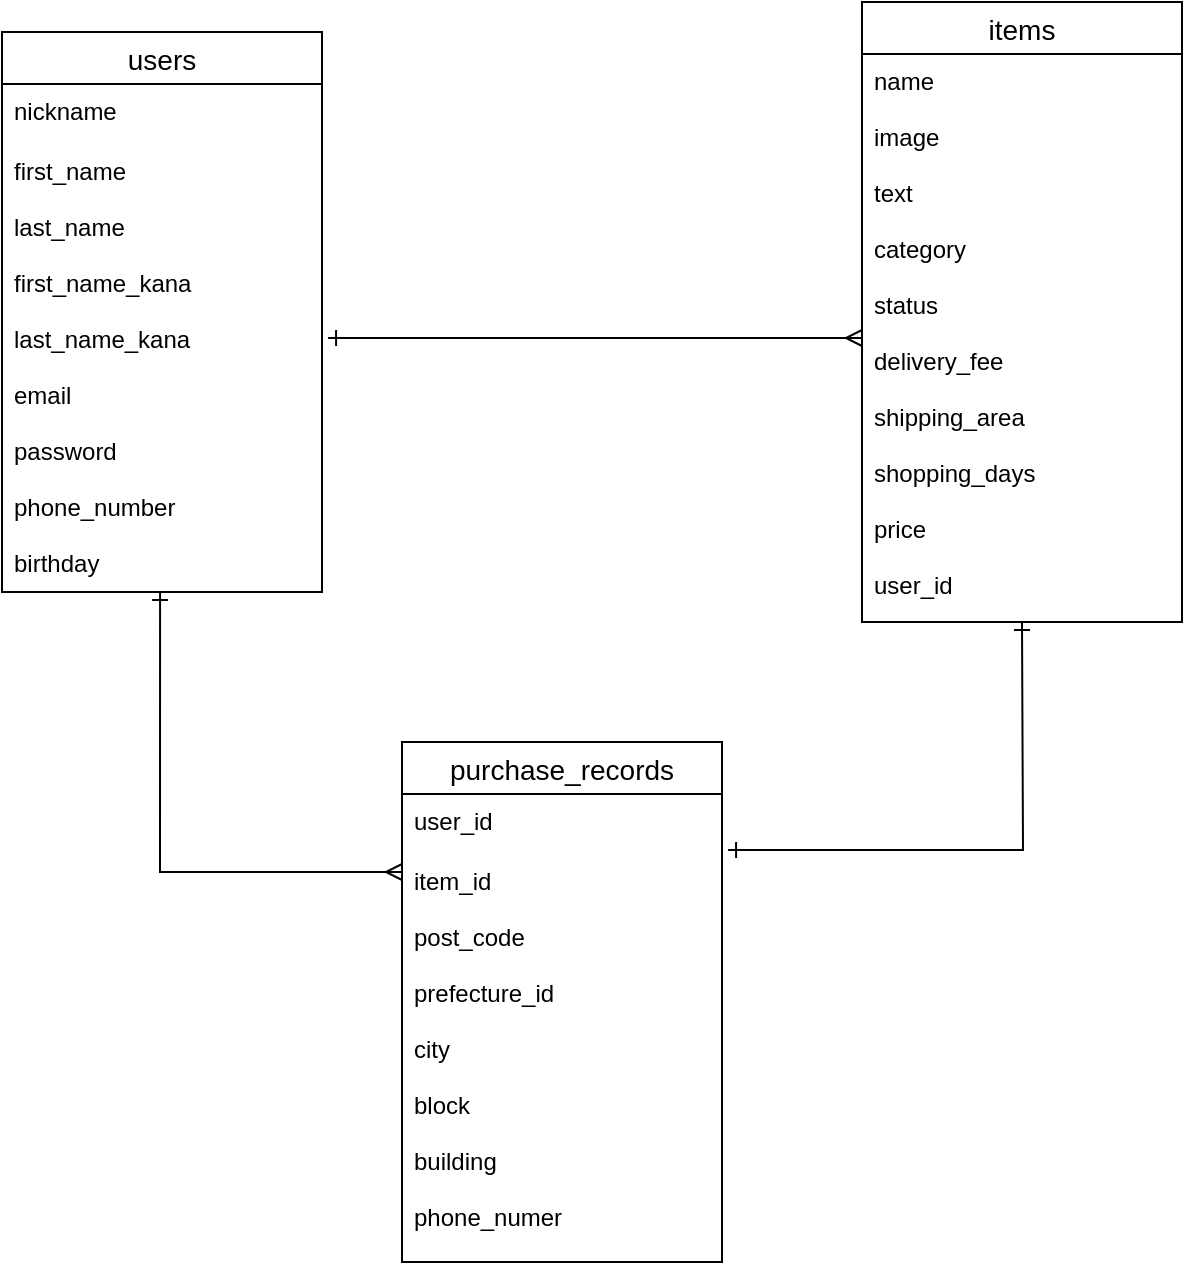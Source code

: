 <mxfile version="14.2.4" type="embed">
    <diagram id="RZbf-POsXc8__hC2hO_c" name="ページ1">
        <mxGraphModel dx="728" dy="565" grid="1" gridSize="10" guides="1" tooltips="1" connect="1" arrows="1" fold="1" page="0" pageScale="1" pageWidth="827" pageHeight="1169" math="0" shadow="0">
            <root>
                <mxCell id="0"/>
                <mxCell id="1" parent="0"/>
                <mxCell id="19" value="users" style="swimlane;fontStyle=0;childLayout=stackLayout;horizontal=1;startSize=26;horizontalStack=0;resizeParent=1;resizeParentMax=0;resizeLast=0;collapsible=1;marginBottom=0;align=center;fontSize=14;" parent="1" vertex="1">
                    <mxGeometry x="100" y="45" width="160" height="280" as="geometry"/>
                </mxCell>
                <mxCell id="20" value="nickname" style="text;strokeColor=none;fillColor=none;spacingLeft=4;spacingRight=4;overflow=hidden;rotatable=0;points=[[0,0.5],[1,0.5]];portConstraint=eastwest;fontSize=12;" parent="19" vertex="1">
                    <mxGeometry y="26" width="160" height="254" as="geometry"/>
                </mxCell>
                <mxCell id="76" value="items" style="swimlane;fontStyle=0;childLayout=stackLayout;horizontal=1;startSize=26;horizontalStack=0;resizeParent=1;resizeParentMax=0;resizeLast=0;collapsible=1;marginBottom=0;align=center;fontSize=14;" parent="1" vertex="1">
                    <mxGeometry x="530" y="30" width="160" height="310" as="geometry"/>
                </mxCell>
                <mxCell id="78" value="name&#10;&#10;image&#10;&#10;text&#10;&#10;category&#10;&#10;status&#10;&#10;delivery_fee&#10;&#10;shipping_area&#10;&#10;shopping_days&#10;&#10;price&#10;&#10;user_id&#10;&#10;&#10;&#10;&#10;&#10;&#10;&#10;&#10;&#10;" style="text;strokeColor=none;fillColor=none;spacingLeft=4;spacingRight=4;overflow=hidden;rotatable=0;points=[[0,0.5],[1,0.5]];portConstraint=eastwest;fontSize=12;" parent="76" vertex="1">
                    <mxGeometry y="26" width="160" height="284" as="geometry"/>
                </mxCell>
                <mxCell id="89" style="edgeStyle=orthogonalEdgeStyle;rounded=0;orthogonalLoop=1;jettySize=auto;html=1;exitX=1.019;exitY=0.933;exitDx=0;exitDy=0;startArrow=ERone;startFill=0;endArrow=ERone;endFill=0;strokeWidth=1;exitPerimeter=0;" parent="76" source="92" edge="1">
                    <mxGeometry relative="1" as="geometry">
                        <mxPoint x="80" y="310" as="targetPoint"/>
                        <mxPoint x="-70" y="441" as="sourcePoint"/>
                    </mxGeometry>
                </mxCell>
                <mxCell id="83" style="edgeStyle=orthogonalEdgeStyle;rounded=0;orthogonalLoop=1;jettySize=auto;html=1;entryX=0;entryY=0.5;entryDx=0;entryDy=0;endArrow=ERmany;endFill=0;strokeWidth=1;startArrow=ERone;startFill=0;exitX=1.019;exitY=0.433;exitDx=0;exitDy=0;exitPerimeter=0;" parent="1" source="22" target="78" edge="1">
                    <mxGeometry relative="1" as="geometry">
                        <mxPoint x="200" y="198" as="sourcePoint"/>
                        <Array as="points"/>
                    </mxGeometry>
                </mxCell>
                <mxCell id="90" style="edgeStyle=orthogonalEdgeStyle;rounded=0;orthogonalLoop=1;jettySize=auto;html=1;entryX=0.494;entryY=1;entryDx=0;entryDy=0;entryPerimeter=0;startArrow=ERmany;startFill=0;endArrow=ERone;endFill=0;strokeWidth=1;exitX=0;exitY=0.25;exitDx=0;exitDy=0;" parent="1" source="91" target="22" edge="1">
                    <mxGeometry relative="1" as="geometry">
                        <mxPoint x="290" y="510" as="sourcePoint"/>
                    </mxGeometry>
                </mxCell>
                <mxCell id="91" value="purchase_records" style="swimlane;fontStyle=0;childLayout=stackLayout;horizontal=1;startSize=26;horizontalStack=0;resizeParent=1;resizeParentMax=0;resizeLast=0;collapsible=1;marginBottom=0;align=center;fontSize=14;" parent="1" vertex="1">
                    <mxGeometry x="300" y="400" width="160" height="260" as="geometry"/>
                </mxCell>
                <mxCell id="92" value="user_id" style="text;strokeColor=none;fillColor=none;spacingLeft=4;spacingRight=4;overflow=hidden;rotatable=0;points=[[0,0.5],[1,0.5]];portConstraint=eastwest;fontSize=12;" parent="91" vertex="1">
                    <mxGeometry y="26" width="160" height="30" as="geometry"/>
                </mxCell>
                <mxCell id="93" value="item_id&#10;&#10;post_code&#10;&#10;prefecture_id&#10;&#10;city&#10;&#10;block&#10;&#10;building&#10;&#10;phone_numer&#10;&#10;&#10;&#10;&#10;&#10;&#10;&#10;" style="text;strokeColor=none;fillColor=none;spacingLeft=4;spacingRight=4;overflow=hidden;rotatable=0;points=[[0,0.5],[1,0.5]];portConstraint=eastwest;fontSize=12;" parent="91" vertex="1">
                    <mxGeometry y="56" width="160" height="204" as="geometry"/>
                </mxCell>
                <mxCell id="22" value="first_name&#10;&#10;last_name&#10;&#10;first_name_kana&#10;&#10;last_name_kana&#10;&#10;email&#10;&#10;password&#10;&#10;phone_number&#10;&#10;birthday&#10;&#10;" style="text;strokeColor=none;fillColor=none;spacingLeft=4;spacingRight=4;overflow=hidden;rotatable=0;points=[[0,0.5],[1,0.5]];portConstraint=eastwest;fontSize=12;" parent="1" vertex="1">
                    <mxGeometry x="100" y="101" width="160" height="224" as="geometry"/>
                </mxCell>
            </root>
        </mxGraphModel>
    </diagram>
</mxfile>